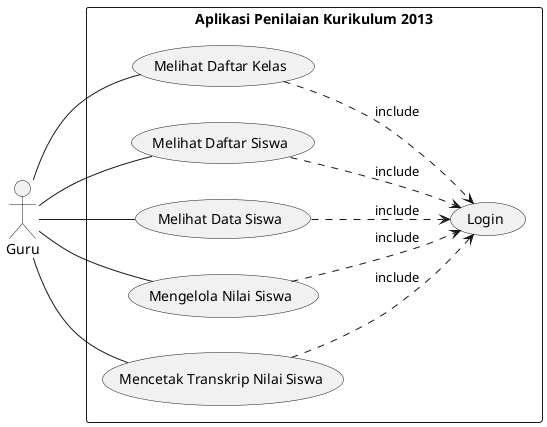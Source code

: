 @startuml
Left to Right Direction
skinParam packageStyle rectangle
actor Guru

rectangle "Aplikasi Penilaian Kurikulum 2013"{

    Guru -- (Melihat Daftar Kelas)
    Guru -- (Melihat Daftar Siswa)
    Guru -- (Melihat Data Siswa)
    Guru -- (Mengelola Nilai Siswa)
    Guru -- (Mencetak Transkrip Nilai Siswa)

    (Melihat Daftar Kelas)..> (Login) : include
    (Melihat Daftar Siswa)..> (Login) : include
    (Mengelola Nilai Siswa)..> (Login) : include
    (Melihat Data Siswa)..> (Login) : include
    (Mencetak Transkrip Nilai Siswa)..> (Login) : include

}

@enduml